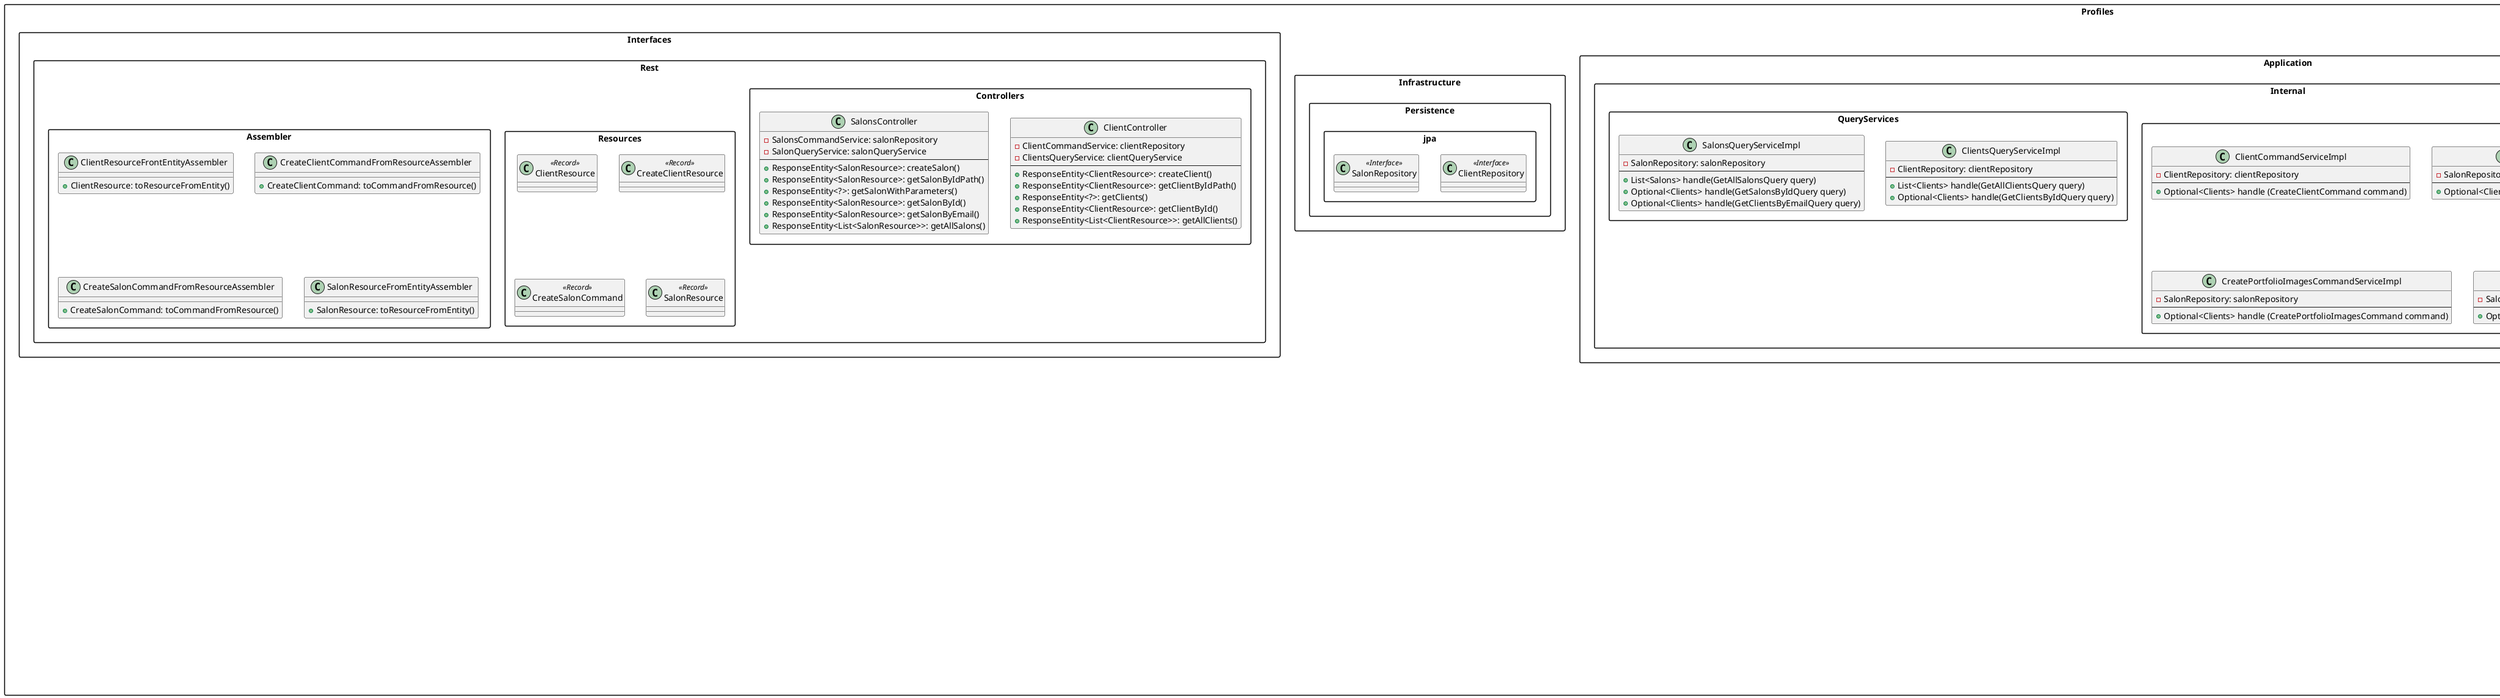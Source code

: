 @startuml
skinparam packageStyle rectangle

package "Profiles" {
    package "Domain" {
        package "Model" {
            package "Aggregates" {
                class Accounts {
                    -passwordHash: PasswordHash
                    -is_active: IsActive
                    -name: Name
                }
                class Clients {
                    -id: clientId
                    -birth_date: ClientBirthDate
                }
                class Salons {
                    -id: SalonId
                    -imageUrl: SalonImageUrl
                    -location: SalonLocation
                    -contact: SalonContact
                }
                class Socials {}
                class Salon_Profiles {}  
                class Portfolio_Images {}
            }
            package "Commands" {
                class CreateClientCommand <<Record>>
                class CreateSalonCommand <<Record>>
                class CreateSalonProfiles <<Record>>
                class CreatePortfolioImagesCommand <<Record>>
                class CreateSocialsCommand <<Record>>
            }
            package "Queries" {
                class GetAllClientsQuery <<Record>>
                class GetAllSalonsQuery <<Record>>
                class GetClientsByIdQuery <<Record>>
                class GetSalonByEmailQuery <<Record>>
                class GetSalonByIdQuery <<Record>>
            }
            package "ValueObjects"{
                class ClientId <<ValueObject>> {
                    -id: long
                }
                class SalonId <<ValueObject>> {
                    -id: long
                }
                class ClientBirthDate <<ValueObject>> {
                    -date: LocalDate
                }
                class Name <<ValueObject>> {
                    -name: String
                }
                class SalonImageUrl <<ValueObject>> {
                    -url: String
                }
                class SalonLocation <<ValueObject>> {
                    -location: String
                }
                class SalonContact <<ValueObject>> {
                    -phoneNumber: String
                    -email: String
                }
                class PasswordHash <<ValueObject>> {
                    -passwordHash: String
                }
                class IsActive <<ValueObject>> {
                    -is_Active: Boolean
                }
            }
        }
        package "Services" {
            class ClientCommandService <<Interface>>
            class ClientsQueryService <<Interface>>
            class SalonCommandService <<Interface>>
            class SalonsQueryService <<Interface>>
        }
    }
    package "Application" {
        package "Internal" {
            package CommandServices {
                class ClientCommandServiceImpl {
                    -ClientRepository: clientRepository
                    --
                    +Optional<Clients> handle (CreateClientCommand command)
                }
                class SalonCommandServiceImpl {
                    -SalonRepository: salonRepository
                    --
                    +Optional<Clients> handle (CreateSalonCommand command)
                }
                class CreateSalonProfilesCommandServiceImpl {
                    -SalonRepository: salonRepository
                    --
                    +Optional<Clients> handle (CreateSalonProfiles command)
                }
                class CreatePortfolioImagesCommandServiceImpl {
                    -SalonRepository: salonRepository
                    --
                    +Optional<Clients> handle (CreatePortfolioImagesCommand command)
                }
                class CreateSocialsCommandServiceImpl {
                    -SalonRepository: salonRepository
                    --
                    +Optional<Clients> handle (CreateSocialsCommand command)
                }
            }
            package QueryServices {
                class ClientsQueryServiceImpl {
                    -ClientRepository: clientRepository
                    --
                    +List<Clients> handle(GetAllClientsQuery query)
                    +Optional<Clients> handle(GetClientsByIdQuery query)
                }
                class SalonsQueryServiceImpl {
                    -SalonRepository: salonRepository
                    --
                    +List<Salons> handle(GetAllSalonsQuery query)
                    +Optional<Clients> handle(GetSalonsByIdQuery query)
                    +Optional<Clients> handle(GetClientsByEmailQuery query)
                }
            }
        }
    }
    package "Infrastructure" {
        package "Persistence" {
            package "jpa" {
                class ClientRepository <<Interface>> {}
                class SalonRepository <<Interface>> {}
            }
        }
    }
    package "Interfaces" {
        package "Rest" {
            package "Controllers" {
                class ClientController {
                    -ClientCommandService: clientRepository
                    -ClientsQueryService: clientQueryService
                    --
                    +ResponseEntity<ClientResource>: createClient()
                    +ResponseEntity<ClientResource>: getClientByIdPath()
                    +ResponseEntity<?>: getClients()
                    +ResponseEntity<ClientResource>: getClientById()
                    +ResponseEntity<List<ClientResource>>: getAllClients()
                }
                class SalonsController {
                    -SalonsCommandService: salonRepository
                    -SalonQueryService: salonQueryService
                    --
                    +ResponseEntity<SalonResource>: createSalon()
                    +ResponseEntity<SalonResource>: getSalonByIdPath()
                    +ResponseEntity<?>: getSalonWithParameters()
                    +ResponseEntity<SalonResource>: getSalonById()
                    +ResponseEntity<SalonResource>: getSalonByEmail()
                    +ResponseEntity<List<SalonResource>>: getAllSalons()
                }
            }
            package "Resources" {
                class ClientResource <<Record>> {}
                class CreateClientResource <<Record>> {}
                class CreateSalonCommand <<Record>> {}
                class SalonResource <<Record>> {}
            }
            package "Assembler" {
                class ClientResourceFrontEntityAssembler {
                    +ClientResource: toResourceFromEntity()
                }
                class CreateClientCommandFromResourceAssembler {
                    +CreateClientCommand: toCommandFromResource()
                }
                class CreateSalonCommandFromResourceAssembler {
                    +CreateSalonCommand: toCommandFromResource()
                }
                class SalonResourceFromEntityAssembler {
                    +SalonResource: toResourceFromEntity()
                }
            }
        }
    }
}

package "Services" {
    package "Domain" {
        package "Model" {
            package "Aggregates" {
                class Services {
                    -id: long
                    -salon_id: long
                    -name: String
                    -duration: Integer
                    -price: Double
                    -status: Boolean
                }
            }
            package "Commands" {
                class CreateServiceCommand <<Record>> {}
                class UpdateServiceCommand <<Record>> {}
            }
            package "Queries" {
                class GetAllServicesQuery <<Record>> {}
                class GetServiceByIdQuery <<Record>> {}
                class GetServicesBySalonIdQuery <<Record>> {}
            }
        }
        package "Services" {
            class ServiceCommandService <<Interface>> {
                +Optional<Services> handle(CreateServiceCommand command)
                +Optional<Services> handle(UpdateServiceCommand command)
            }
            class ServicesQueryService <<Interface>> {
                +List<Services> handle(GetAllServicesQuery query)
                +Optional<Services> handle(GetServiceByIdQuery query)
                +List<Services> handle(GetServicesBySalonIdQuery query)
            }
        }
    }
    package "Application" {
        package "Internal" {
            package CommandServices {
                class ServiceCommandServiceImpl {
                    -ServiceRepository: serviceRepository
                    --
                    +Optional<Services> handle(CreateServiceCommand command)
                    +Optional<Services> handle(UpdateServiceCommand command)
                }
            }
            package QueryServices {
                class ServicesQueryServiceImpl {
                    -ServiceRepository: serviceRepository
                    --
                    +List<Services> handle(GetAllServicesQuery query)
                    +Optional<Services> handle(GetServiceByIdQuery query)
                    +List<Services> handle(GetServicesBySalonIdQuery query)
                }
            }
        }
    }
    package "Infrastructure" {
        package "Persistence" {
            package "jpa" {
                class ServiceRepository <<Interface>> {}
            }
        }
    }
    package "Interfaces" {
        package "Rest" {
            package "Controllers" {
                class ServiceController {
                    -ServiceCommandService: serviceCommandService
                    -ServicesQueryService: servicesQueryService
                    --
                    +ResponseEntity<ServiceResource>: createService()
                    +ResponseEntity<ServiceResource>: updateService()
                    +ResponseEntity<?>: getServicesWithParameters()
                    +ResponseEntity<ServiceResource>: getServiceById()
                    +ResponseEntity<List<ServiceResource>>: getAllServices()
                }
            }
            package "Resources" {
                class ServiceResource <<Record>> {}
                class CreateServiceCommand <<Record>> {}
                class UpdateServiceCommand <<Record>> {}
            }
            package "Assembler" {
                class ServiceResourceFromEntityAssembler {
                    +ServiceResource: toResourceFromEntity()
                }
                class CreateServiceCommandFromResourceAssembler {
                    +CreateServiceCommand: toCommandFromResource()
                }
                class UpdateServiceCommandFromResourceAssembler {
                    +UpdateServiceCommand: toCommandFromResource()
                }
            }
        }
    }
}

package "Reviews" {
    package "Domain" {
        package "Model" {
            package "Aggregates" {
                class Reviews {
                    -id: long
                    -salon_id: long
                    -client_id: long
                    -rating: Integer
                    -review: String
                    -read: Boolean
                }
            }
            package "Commands" {
                class CreateReviewCommand <<Record>> {}
                class UpdateReviewCommand <<Record>> {}
            }
            package "Queries" {
                class GetAllReviewsQuery <<Record>> {}
                class GetReviewByIdQuery <<Record>> {}
                class GetReviewsBySalonIdQuery <<Record>> {}
                class GetReviewsByClientIdQuery <<Record>> {}
            }
        }
        package "Services" {
            class ReviewCommandService <<Interface>> {
                +Optional<Reviews> handle(CreateReviewCommand command)
                +Optional<Reviews> handle(UpdateReviewCommand command)
            }
            class ReviewsQueryService <<Interface>> {
                +List<Reviews> handle(GetAllReviewsQuery query)
                +Optional<Reviews> handle(GetReviewByIdQuery query)
                +List<Reviews> handle(GetReviewsBySalonIdQuery query)
                +List<Reviews> handle(GetReviewsByClientIdQuery query)
            }
        }
    }
    package "Application" {
        package "Internal" {
            package CommandServices {
                class ReviewCommandServiceImpl {
                    -ReviewRepository: reviewRepository
                    --
                    +Optional<Reviews> handle(CreateReviewCommand command)
                    +Optional<Reviews> handle(UpdateReviewCommand command)
                }
            }
            package QueryServices {
                class ReviewsQueryServiceImpl {
                    -ReviewRepository: reviewRepository
                    --
                    +List<Reviews> handle(GetAllReviewsQuery query)
                    +Optional<Reviews> handle(GetReviewByIdQuery query)
                    +List<Reviews> handle(GetReviewsBySalonIdQuery query)
                    +List<Reviews> handle(GetReviewsByClientIdQuery query)
                }
            }
        }
    }
    package "Infrastructure" {
        package "Persistence" {
            package "jpa" {
                class ReviewRepository <<Interface>> {}
            }
        }
    }
    package "Interfaces" {
        package "Rest" {
            package "Controllers" {
                class ReviewController {
                    -ReviewCommandService: reviewCommandService
                    -ReviewsQueryService: reviewsQueryService
                    --
                    +ResponseEntity<ReviewResource>: createReview()
                    +ResponseEntity<ReviewResource>: updateReview()
                    +ResponseEntity<?>: getReviewsWithParameters()
                    +ResponseEntity<ReviewResource>: getReviewById()
                    +ResponseEntity<List<ReviewResource>>: getAllReviews()
                }
            }
            package "Resources" {
                class ReviewResource <<Record>> {}
                class CreateReviewCommand <<Record>> {}
                class UpdateReviewCommand <<Record>> {}
            }
            package "Assembler" {
                class ReviewResourceFromEntityAssembler {
                    +ReviewResource: toResourceFromEntity()
                }
                class CreateReviewCommandFromResourceAssembler {
                    +CreateReviewCommand: toCommandFromResource()
                }
                class UpdateReviewCommandFromResourceAssembler {
                    +UpdateReviewCommand: toCommandFromResource()
                }
            }
        }
    }
}

package "Reservations" {
    package "Domain" {
        package "Model" {
            package "Aggregates" {
                class Reservations {
                    -id: long
                    -client_id: long
                    -salon_id: long
                    -payment_id: long
                    -time_slot_id: long
                    -worker_id: String
                }
            }
            package "Commands" {
                class CreateReservationCommand <<Record>> {}
                class UpdateReservationCommand <<Record>> {}
            }
            package "Queries" {
                class GetAllReservationsQuery <<Record>> {}
                class GetReservationByIdQuery <<Record>> {}
                class GetReservationsByClientIdQuery <<Record>> {}
                class GetReservationsBySalonIdQuery <<Record>> {}
            }
        }
        package "Services" {
            class ReservationCommandService <<Interface>> {
                +Optional<Reservations> handle(CreateReservationCommand command)
                +Optional<Reservations> handle(UpdateReservationCommand command)
            }
            class ReservationsQueryService <<Interface>> {
                +List<Reservations> handle(GetAllReservationsQuery query)
                +Optional<Reservations> handle(GetReservationByIdQuery query)
                +List<Reservations> handle(GetReservationsByClientIdQuery query)
                +List<Reservations> handle(GetReservationsBySalonIdQuery query)
                +List<Reservations> handle(GetReservationsByWorkerIdQuery query)
            }
        }
    }
    package "Application" {
        package "Internal" {
            package CommandServices {
                class ReservationCommandServiceImpl {
                    -ReservationRepository: reservationRepository
                    --
                    +Optional<Reservations> handle(CreateReservationCommand command)
                    +Optional<Reservations> handle(UpdateReservationCommand command)
                }
            }
            package QueryServices {
                class ReservationsQueryServiceImpl {
                    -ReservationRepository: reservationRepository
                    --
                    +List<Reservations> handle(GetAllReservationsQuery query)
                    +Optional<Reservations> handle(GetReservationByIdQuery query)
                    +List<Reservations> handle(GetReservationsByClientIdQuery query)
                    +List<Reservations> handle(GetReservationsBySalonIdQuery query)
                    +List<Reservations> handle(GetReservationsByWorkerIdQuery query)
                }
            }
        }
    }
    package "Infrastructure" {
        package "Persistence" {
            package "jpa" {
                class ReservationRepository <<Interface>> {}
            }
        }
    }
    package "Interfaces" {
        package "Rest" {
            package "Controllers" {
                class ReservationController {
                    -ReservationCommandService: reservationCommandService
                    -ReservationsQueryService: reservationsQueryService
                    --
                    +ResponseEntity<ReservationResource>: createReservation()
                    +ResponseEntity<ReservationResource>: updateReservation()
                    +ResponseEntity<?>: getReservationsWithParameters()
                    +ResponseEntity<ReservationResource>: getReservationById()
                    +ResponseEntity<List<ReservationResource>>: getAllReservations()
                }
            }
            package "Resources" {
                class ReservationResource <<Record>> {}
                class CreateReservationCommand <<Record>> {}
                class UpdateReservationCommand <<Record>> {}
            }
            package "Assembler" {
                class ReservationResourceFromEntityAssembler {
                    +ReservationResource: toResourceFromEntity()
                }
                class CreateReservationCommandFromResourceAssembler {
                    +CreateReservationCommand: toCommandFromResource()
                }
                class UpdateReservationCommandFromResourceAssembler {
                    +UpdateReservationCommand: toCommandFromResource()
                }
            }
        }
    }
}



package "Shared" {
    package "Infrastructure" {
        package "Persistence" {
            package "jpa" {
                class SnakeCasePhysicalNamingStrategy <<Class>>
            }
        }
    }
}

package "Workers" {
    package "Domain" {
        package "Model" {
            package "Aggregates" {
                class Workers {
                    -id: long
                    -name: String
                    -specialization: String
                    -photo_url: String
                }
            }
            package "Commands" {
                class CreateWorkerCommand <<Record>> {}
                class UpdateWorkerCommand <<Record>> {}
            }
            package "Queries" {
                class GetAllWorkersQuery <<Record>> {}
                class GetWorkerByIdQuery <<Record>> {}
                class GetWorkersBySalonIdQuery <<Record>> {}
            }
        }
        package "Services" {
            class WorkerCommandService <<Interface>> {
                +Optional<Workers> handle(CreateWorkerCommand command)
                +Optional<Workers> handle(UpdateWorkerCommand command)
            }
            class WorkersQueryService <<Interface>> {
                +List<Workers> handle(GetAllWorkersQuery query)
                +Optional<Workers> handle(GetWorkerByIdQuery query)
                +List<Workers> handle(GetWorkersBySalonIdQuery query)
            }
        }
    }
    package "Application" {
        package "Internal" {
            package CommandServices {
                class WorkerCommandServiceImpl {
                    -WorkerRepository: workerRepository
                    --
                    +Optional<Workers> handle(CreateWorkerCommand command)
                    +Optional<Workers> handle(UpdateWorkerCommand command)
                }
            }
            package QueryServices {
                class WorkersQueryServiceImpl {
                    -WorkerRepository: workerRepository
                    --
                    +List<Workers> handle(GetAllWorkersQuery query)
                    +Optional<Workers> handle(GetWorkerByIdQuery query)
                    +List<Workers> handle(GetWorkersBySalonIdQuery query)
                }
            }
        }
    }
    package "Infrastructure" {
        package "Persistence" {
            package "jpa" {
                class WorkerRepository <<Interface>> {}
            }
        }
    }
    package "Interfaces" {
        package "Rest" {
            package "Controllers" {
                class WorkerController {
                    -WorkerCommandService: workerCommandService
                    -WorkersQueryService: workersQueryService
                    --
                    +ResponseEntity<WorkerResource>: createWorker()
                    +ResponseEntity<WorkerResource>: updateWorker()
                    +ResponseEntity<?>: getWorkersWithParameters()
                    +ResponseEntity<WorkerResource>: getWorkerById()
                    +ResponseEntity<List<WorkerResource>>: getAllWorkers()
                }
            }
            package "Resources" {
                class WorkerResource <<Record>> {}
                class CreateWorkerCommand <<Record>> {}
                class UpdateWorkerCommand <<Record>> {}
            }
            package "Assembler" {
                class WorkerResourceFromEntityAssembler {
                    +WorkerResource: toResourceFromEntity()
                }
                class CreateWorkerCommandFromResourceAssembler {
                    +CreateWorkerCommand: toCommandFromResource()
                }
                class UpdateWorkerCommandFromResourceAssembler {
                    +UpdateWorkerCommand: toCommandFromResource()
                }
            }
        }
    }
}


@enduml
